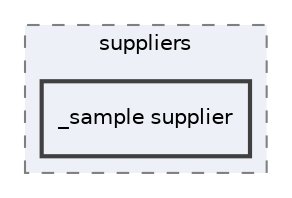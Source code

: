 digraph "C:/Users/user/OneDrive/REPOS/DavidkaBenAvraham/Katia/Aluf/suppliers/_sample supplier"
{
 // LATEX_PDF_SIZE
  edge [fontname="Helvetica",fontsize="10",labelfontname="Helvetica",labelfontsize="10"];
  node [fontname="Helvetica",fontsize="10",shape=record];
  compound=true
  subgraph clusterdir_1ff1e441173a3b5e188489da0ab0ef5b {
    graph [ bgcolor="#edf0f7", pencolor="grey50", style="filled,dashed,", label="suppliers", fontname="Helvetica", fontsize="10", URL="dir_1ff1e441173a3b5e188489da0ab0ef5b.html"]
  dir_e3db07dee8cd0bd47c13ebb953c267ed [shape=box, label="_sample supplier", style="filled,bold,", fillcolor="#edf0f7", color="grey25", URL="dir_e3db07dee8cd0bd47c13ebb953c267ed.html"];
  }
}

